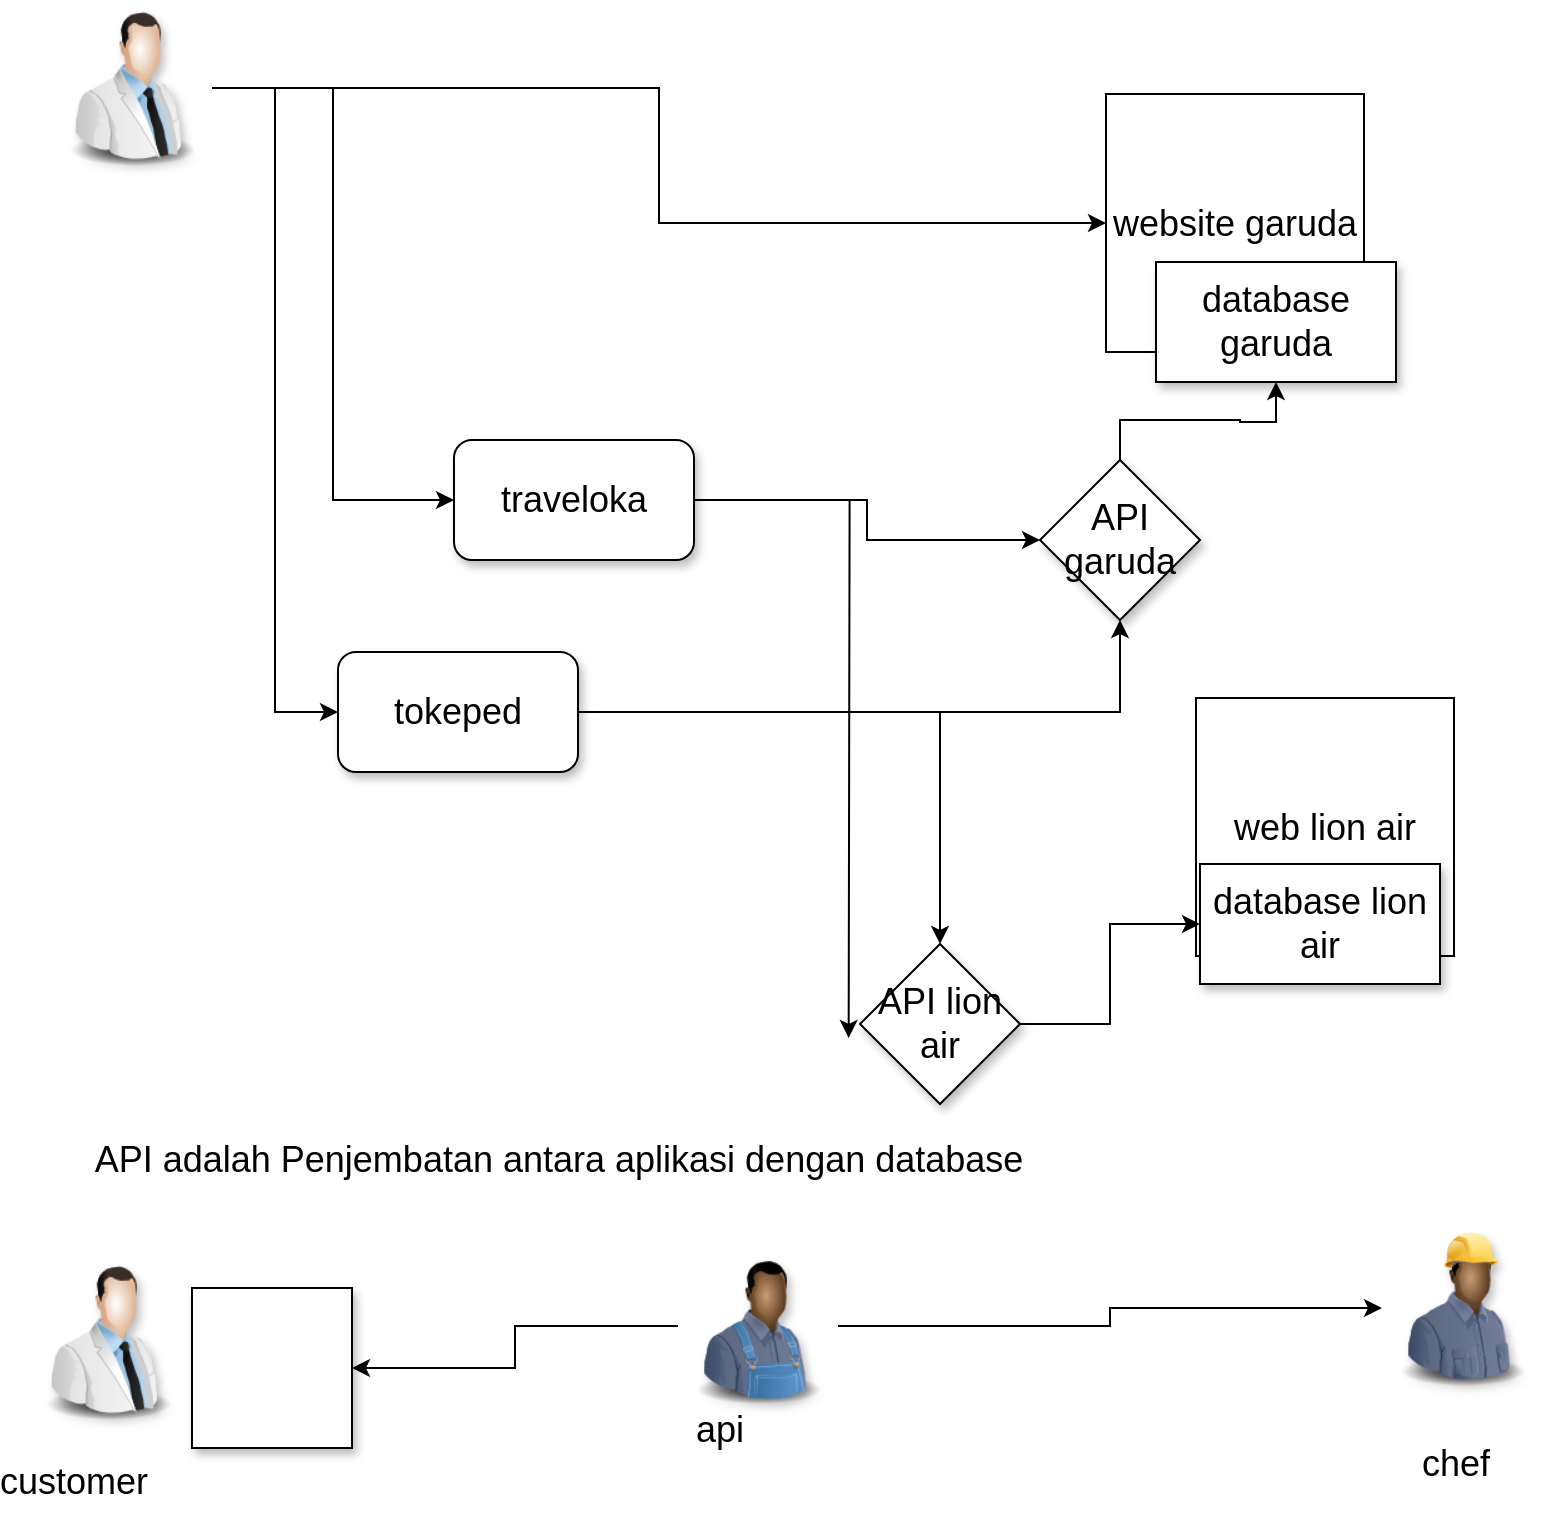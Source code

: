 <mxfile version="17.2.4" type="device"><diagram id="w_vTUVh_6M_D4yoBC4HU" name="Page-1"><mxGraphModel dx="2040" dy="1010" grid="0" gridSize="10" guides="1" tooltips="1" connect="1" arrows="1" fold="1" page="1" pageScale="1" pageWidth="850" pageHeight="1100" math="0" shadow="0"><root><mxCell id="0"/><mxCell id="1" parent="0"/><mxCell id="mN8R9FTBUv2y3Aq-UWVS-2" value="website garuda" style="whiteSpace=wrap;html=1;aspect=fixed;fontSize=18;" vertex="1" parent="1"><mxGeometry x="572" y="94" width="129" height="129" as="geometry"/></mxCell><mxCell id="mN8R9FTBUv2y3Aq-UWVS-1" value="&lt;font style=&quot;font-size: 18px&quot;&gt;database garuda&lt;/font&gt;" style="rounded=0;whiteSpace=wrap;html=1;shadow=1;" vertex="1" parent="1"><mxGeometry x="597" y="178" width="120" height="60" as="geometry"/></mxCell><mxCell id="mN8R9FTBUv2y3Aq-UWVS-4" style="edgeStyle=orthogonalEdgeStyle;rounded=0;orthogonalLoop=1;jettySize=auto;html=1;fontSize=18;" edge="1" parent="1" source="mN8R9FTBUv2y3Aq-UWVS-3" target="mN8R9FTBUv2y3Aq-UWVS-2"><mxGeometry relative="1" as="geometry"/></mxCell><mxCell id="mN8R9FTBUv2y3Aq-UWVS-7" style="edgeStyle=orthogonalEdgeStyle;rounded=0;orthogonalLoop=1;jettySize=auto;html=1;entryX=0;entryY=0.5;entryDx=0;entryDy=0;fontSize=18;" edge="1" parent="1" source="mN8R9FTBUv2y3Aq-UWVS-3" target="mN8R9FTBUv2y3Aq-UWVS-5"><mxGeometry relative="1" as="geometry"/></mxCell><mxCell id="mN8R9FTBUv2y3Aq-UWVS-9" style="edgeStyle=orthogonalEdgeStyle;rounded=0;orthogonalLoop=1;jettySize=auto;html=1;entryX=0;entryY=0.5;entryDx=0;entryDy=0;fontSize=18;" edge="1" parent="1" source="mN8R9FTBUv2y3Aq-UWVS-3" target="mN8R9FTBUv2y3Aq-UWVS-6"><mxGeometry relative="1" as="geometry"/></mxCell><mxCell id="mN8R9FTBUv2y3Aq-UWVS-3" value="" style="image;html=1;image=img/lib/clip_art/people/Scientist_Man_128x128.png;shadow=1;fontSize=18;" vertex="1" parent="1"><mxGeometry x="45" y="51" width="80" height="80" as="geometry"/></mxCell><mxCell id="mN8R9FTBUv2y3Aq-UWVS-14" style="edgeStyle=orthogonalEdgeStyle;rounded=0;orthogonalLoop=1;jettySize=auto;html=1;entryX=0;entryY=0.5;entryDx=0;entryDy=0;fontSize=18;" edge="1" parent="1" source="mN8R9FTBUv2y3Aq-UWVS-5" target="mN8R9FTBUv2y3Aq-UWVS-11"><mxGeometry relative="1" as="geometry"/></mxCell><mxCell id="mN8R9FTBUv2y3Aq-UWVS-22" style="edgeStyle=orthogonalEdgeStyle;rounded=0;orthogonalLoop=1;jettySize=auto;html=1;fontSize=18;" edge="1" parent="1" source="mN8R9FTBUv2y3Aq-UWVS-5"><mxGeometry relative="1" as="geometry"><mxPoint x="443.333" y="566" as="targetPoint"/></mxGeometry></mxCell><mxCell id="mN8R9FTBUv2y3Aq-UWVS-5" value="traveloka" style="rounded=1;whiteSpace=wrap;html=1;shadow=1;fontSize=18;" vertex="1" parent="1"><mxGeometry x="246" y="267" width="120" height="60" as="geometry"/></mxCell><mxCell id="mN8R9FTBUv2y3Aq-UWVS-17" style="edgeStyle=orthogonalEdgeStyle;rounded=0;orthogonalLoop=1;jettySize=auto;html=1;fontSize=18;" edge="1" parent="1" source="mN8R9FTBUv2y3Aq-UWVS-6" target="mN8R9FTBUv2y3Aq-UWVS-11"><mxGeometry relative="1" as="geometry"/></mxCell><mxCell id="mN8R9FTBUv2y3Aq-UWVS-23" style="edgeStyle=orthogonalEdgeStyle;rounded=0;orthogonalLoop=1;jettySize=auto;html=1;fontSize=18;" edge="1" parent="1" source="mN8R9FTBUv2y3Aq-UWVS-6" target="mN8R9FTBUv2y3Aq-UWVS-20"><mxGeometry relative="1" as="geometry"/></mxCell><mxCell id="mN8R9FTBUv2y3Aq-UWVS-6" value="tokeped" style="rounded=1;whiteSpace=wrap;html=1;shadow=1;fontSize=18;" vertex="1" parent="1"><mxGeometry x="188" y="373" width="120" height="60" as="geometry"/></mxCell><mxCell id="mN8R9FTBUv2y3Aq-UWVS-15" style="edgeStyle=orthogonalEdgeStyle;rounded=0;orthogonalLoop=1;jettySize=auto;html=1;fontSize=18;" edge="1" parent="1" source="mN8R9FTBUv2y3Aq-UWVS-11" target="mN8R9FTBUv2y3Aq-UWVS-1"><mxGeometry relative="1" as="geometry"/></mxCell><mxCell id="mN8R9FTBUv2y3Aq-UWVS-11" value="API garuda" style="rhombus;whiteSpace=wrap;html=1;shadow=1;fontSize=18;" vertex="1" parent="1"><mxGeometry x="539" y="277" width="80" height="80" as="geometry"/></mxCell><mxCell id="mN8R9FTBUv2y3Aq-UWVS-18" value="web lion air" style="whiteSpace=wrap;html=1;aspect=fixed;fontSize=18;" vertex="1" parent="1"><mxGeometry x="617" y="396" width="129" height="129" as="geometry"/></mxCell><mxCell id="mN8R9FTBUv2y3Aq-UWVS-19" value="&lt;font style=&quot;font-size: 18px&quot;&gt;database lion air&lt;/font&gt;" style="rounded=0;whiteSpace=wrap;html=1;shadow=1;" vertex="1" parent="1"><mxGeometry x="619" y="479" width="120" height="60" as="geometry"/></mxCell><mxCell id="mN8R9FTBUv2y3Aq-UWVS-21" style="edgeStyle=orthogonalEdgeStyle;rounded=0;orthogonalLoop=1;jettySize=auto;html=1;fontSize=18;" edge="1" parent="1" source="mN8R9FTBUv2y3Aq-UWVS-20" target="mN8R9FTBUv2y3Aq-UWVS-19"><mxGeometry relative="1" as="geometry"/></mxCell><mxCell id="mN8R9FTBUv2y3Aq-UWVS-20" value="API lion air" style="rhombus;whiteSpace=wrap;html=1;shadow=1;fontSize=18;" vertex="1" parent="1"><mxGeometry x="449" y="519" width="80" height="80" as="geometry"/></mxCell><mxCell id="mN8R9FTBUv2y3Aq-UWVS-25" value="" style="image;html=1;image=img/lib/clip_art/people/Scientist_Man_128x128.png;shadow=1;fontSize=18;" vertex="1" parent="1"><mxGeometry x="33" y="678" width="80" height="80" as="geometry"/></mxCell><mxCell id="mN8R9FTBUv2y3Aq-UWVS-26" value="" style="whiteSpace=wrap;html=1;aspect=fixed;shadow=1;fontSize=18;" vertex="1" parent="1"><mxGeometry x="115" y="691" width="80" height="80" as="geometry"/></mxCell><mxCell id="mN8R9FTBUv2y3Aq-UWVS-30" style="edgeStyle=orthogonalEdgeStyle;rounded=0;orthogonalLoop=1;jettySize=auto;html=1;fontSize=18;" edge="1" parent="1" source="mN8R9FTBUv2y3Aq-UWVS-27" target="mN8R9FTBUv2y3Aq-UWVS-29"><mxGeometry relative="1" as="geometry"/></mxCell><mxCell id="mN8R9FTBUv2y3Aq-UWVS-33" style="edgeStyle=orthogonalEdgeStyle;rounded=0;orthogonalLoop=1;jettySize=auto;html=1;fontSize=18;" edge="1" parent="1" source="mN8R9FTBUv2y3Aq-UWVS-27" target="mN8R9FTBUv2y3Aq-UWVS-26"><mxGeometry relative="1" as="geometry"/></mxCell><mxCell id="mN8R9FTBUv2y3Aq-UWVS-27" value="" style="image;html=1;image=img/lib/clip_art/people/Farmer_Man_Black_128x128.png;shadow=1;fontSize=18;" vertex="1" parent="1"><mxGeometry x="358" y="670" width="80" height="80" as="geometry"/></mxCell><mxCell id="mN8R9FTBUv2y3Aq-UWVS-28" value="api" style="text;html=1;strokeColor=none;fillColor=none;align=center;verticalAlign=middle;whiteSpace=wrap;rounded=0;shadow=1;fontSize=18;" vertex="1" parent="1"><mxGeometry x="349" y="747" width="60" height="30" as="geometry"/></mxCell><mxCell id="mN8R9FTBUv2y3Aq-UWVS-29" value="" style="image;html=1;image=img/lib/clip_art/people/Construction_Worker_Man_Black_128x128.png;shadow=1;fontSize=18;" vertex="1" parent="1"><mxGeometry x="710" y="661" width="80" height="80" as="geometry"/></mxCell><mxCell id="mN8R9FTBUv2y3Aq-UWVS-31" value="chef" style="text;html=1;strokeColor=none;fillColor=none;align=center;verticalAlign=middle;whiteSpace=wrap;rounded=0;shadow=1;fontSize=18;" vertex="1" parent="1"><mxGeometry x="717" y="764" width="60" height="30" as="geometry"/></mxCell><mxCell id="mN8R9FTBUv2y3Aq-UWVS-32" value="customer" style="text;html=1;strokeColor=none;fillColor=none;align=center;verticalAlign=middle;whiteSpace=wrap;rounded=0;shadow=1;fontSize=18;" vertex="1" parent="1"><mxGeometry x="26" y="773" width="60" height="30" as="geometry"/></mxCell><mxCell id="mN8R9FTBUv2y3Aq-UWVS-34" value="API adalah Penjembatan antara aplikasi dengan database" style="text;html=1;strokeColor=none;fillColor=none;align=center;verticalAlign=middle;whiteSpace=wrap;rounded=0;shadow=1;fontSize=18;" vertex="1" parent="1"><mxGeometry x="57" y="612" width="483" height="30" as="geometry"/></mxCell></root></mxGraphModel></diagram></mxfile>
